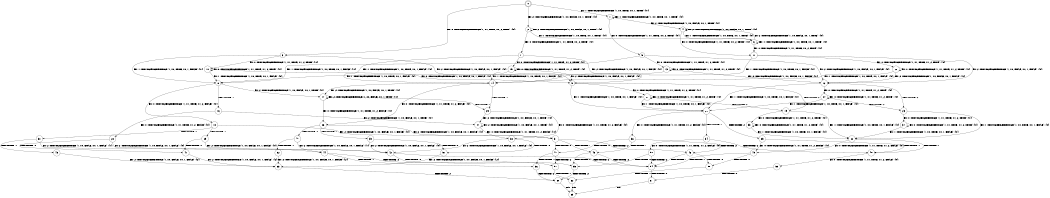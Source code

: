 digraph BCG {
size = "7, 10.5";
center = TRUE;
node [shape = circle];
0 [peripheries = 2];
0 -> 1 [label = "EX !1 !ATOMIC_EXCH_BRANCH (1, +0, TRUE, +0, 1, TRUE) !{0}"];
0 -> 2 [label = "EX !2 !ATOMIC_EXCH_BRANCH (1, +0, FALSE, +0, 1, TRUE) !{0}"];
0 -> 3 [label = "EX !0 !ATOMIC_EXCH_BRANCH (1, +1, TRUE, +0, 2, TRUE) !{0}"];
1 -> 4 [label = "EX !2 !ATOMIC_EXCH_BRANCH (1, +0, FALSE, +0, 1, TRUE) !{0}"];
1 -> 5 [label = "EX !0 !ATOMIC_EXCH_BRANCH (1, +1, TRUE, +0, 2, TRUE) !{0}"];
1 -> 1 [label = "EX !1 !ATOMIC_EXCH_BRANCH (1, +0, TRUE, +0, 1, TRUE) !{0}"];
2 -> 6 [label = "EX !1 !ATOMIC_EXCH_BRANCH (1, +0, TRUE, +0, 1, TRUE) !{0}"];
2 -> 7 [label = "EX !0 !ATOMIC_EXCH_BRANCH (1, +1, TRUE, +0, 2, TRUE) !{0}"];
2 -> 2 [label = "EX !2 !ATOMIC_EXCH_BRANCH (1, +0, FALSE, +0, 1, TRUE) !{0}"];
3 -> 8 [label = "EX !1 !ATOMIC_EXCH_BRANCH (1, +0, TRUE, +0, 1, FALSE) !{0}"];
3 -> 9 [label = "EX !2 !ATOMIC_EXCH_BRANCH (1, +0, FALSE, +0, 1, FALSE) !{0}"];
3 -> 10 [label = "EX !0 !ATOMIC_EXCH_BRANCH (1, +1, TRUE, +1, 2, TRUE) !{0}"];
4 -> 11 [label = "EX !0 !ATOMIC_EXCH_BRANCH (1, +1, TRUE, +0, 2, TRUE) !{0}"];
4 -> 4 [label = "EX !2 !ATOMIC_EXCH_BRANCH (1, +0, FALSE, +0, 1, TRUE) !{0}"];
4 -> 6 [label = "EX !1 !ATOMIC_EXCH_BRANCH (1, +0, TRUE, +0, 1, TRUE) !{0}"];
5 -> 12 [label = "EX !2 !ATOMIC_EXCH_BRANCH (1, +0, FALSE, +0, 1, FALSE) !{0}"];
5 -> 8 [label = "EX !1 !ATOMIC_EXCH_BRANCH (1, +0, TRUE, +0, 1, FALSE) !{0}"];
5 -> 13 [label = "EX !0 !ATOMIC_EXCH_BRANCH (1, +1, TRUE, +1, 2, TRUE) !{0}"];
6 -> 11 [label = "EX !0 !ATOMIC_EXCH_BRANCH (1, +1, TRUE, +0, 2, TRUE) !{0}"];
6 -> 4 [label = "EX !2 !ATOMIC_EXCH_BRANCH (1, +0, FALSE, +0, 1, TRUE) !{0}"];
6 -> 6 [label = "EX !1 !ATOMIC_EXCH_BRANCH (1, +0, TRUE, +0, 1, TRUE) !{0}"];
7 -> 14 [label = "EX !1 !ATOMIC_EXCH_BRANCH (1, +0, TRUE, +0, 1, FALSE) !{0}"];
7 -> 9 [label = "EX !2 !ATOMIC_EXCH_BRANCH (1, +0, FALSE, +0, 1, FALSE) !{0}"];
7 -> 15 [label = "EX !0 !ATOMIC_EXCH_BRANCH (1, +1, TRUE, +1, 2, TRUE) !{0}"];
8 -> 16 [label = "TERMINATE !1"];
8 -> 17 [label = "EX !2 !ATOMIC_EXCH_BRANCH (1, +0, FALSE, +0, 1, TRUE) !{0}"];
8 -> 18 [label = "EX !0 !ATOMIC_EXCH_BRANCH (1, +1, TRUE, +1, 2, FALSE) !{0}"];
9 -> 19 [label = "TERMINATE !2"];
9 -> 20 [label = "EX !1 !ATOMIC_EXCH_BRANCH (1, +0, TRUE, +0, 1, FALSE) !{0}"];
9 -> 21 [label = "EX !0 !ATOMIC_EXCH_BRANCH (1, +1, TRUE, +1, 2, TRUE) !{0}"];
10 -> 8 [label = "EX !1 !ATOMIC_EXCH_BRANCH (1, +0, TRUE, +0, 1, FALSE) !{0}"];
10 -> 9 [label = "EX !2 !ATOMIC_EXCH_BRANCH (1, +0, FALSE, +0, 1, FALSE) !{0}"];
10 -> 10 [label = "EX !0 !ATOMIC_EXCH_BRANCH (1, +1, TRUE, +1, 2, TRUE) !{0}"];
11 -> 12 [label = "EX !2 !ATOMIC_EXCH_BRANCH (1, +0, FALSE, +0, 1, FALSE) !{0}"];
11 -> 14 [label = "EX !1 !ATOMIC_EXCH_BRANCH (1, +0, TRUE, +0, 1, FALSE) !{0}"];
11 -> 22 [label = "EX !0 !ATOMIC_EXCH_BRANCH (1, +1, TRUE, +1, 2, TRUE) !{0}"];
12 -> 23 [label = "TERMINATE !2"];
12 -> 20 [label = "EX !1 !ATOMIC_EXCH_BRANCH (1, +0, TRUE, +0, 1, FALSE) !{0}"];
12 -> 24 [label = "EX !0 !ATOMIC_EXCH_BRANCH (1, +1, TRUE, +1, 2, TRUE) !{0}"];
13 -> 12 [label = "EX !2 !ATOMIC_EXCH_BRANCH (1, +0, FALSE, +0, 1, FALSE) !{0}"];
13 -> 8 [label = "EX !1 !ATOMIC_EXCH_BRANCH (1, +0, TRUE, +0, 1, FALSE) !{0}"];
13 -> 13 [label = "EX !0 !ATOMIC_EXCH_BRANCH (1, +1, TRUE, +1, 2, TRUE) !{0}"];
14 -> 25 [label = "TERMINATE !1"];
14 -> 17 [label = "EX !2 !ATOMIC_EXCH_BRANCH (1, +0, FALSE, +0, 1, TRUE) !{0}"];
14 -> 26 [label = "EX !0 !ATOMIC_EXCH_BRANCH (1, +1, TRUE, +1, 2, FALSE) !{0}"];
15 -> 14 [label = "EX !1 !ATOMIC_EXCH_BRANCH (1, +0, TRUE, +0, 1, FALSE) !{0}"];
15 -> 9 [label = "EX !2 !ATOMIC_EXCH_BRANCH (1, +0, FALSE, +0, 1, FALSE) !{0}"];
15 -> 15 [label = "EX !0 !ATOMIC_EXCH_BRANCH (1, +1, TRUE, +1, 2, TRUE) !{0}"];
16 -> 27 [label = "EX !2 !ATOMIC_EXCH_BRANCH (1, +0, FALSE, +0, 1, TRUE) !{0}"];
16 -> 28 [label = "EX !0 !ATOMIC_EXCH_BRANCH (1, +1, TRUE, +1, 2, FALSE) !{0}"];
17 -> 25 [label = "TERMINATE !1"];
17 -> 17 [label = "EX !2 !ATOMIC_EXCH_BRANCH (1, +0, FALSE, +0, 1, TRUE) !{0}"];
17 -> 26 [label = "EX !0 !ATOMIC_EXCH_BRANCH (1, +1, TRUE, +1, 2, FALSE) !{0}"];
18 -> 29 [label = "TERMINATE !1"];
18 -> 30 [label = "TERMINATE !0"];
18 -> 31 [label = "EX !2 !ATOMIC_EXCH_BRANCH (1, +0, FALSE, +0, 1, FALSE) !{0}"];
19 -> 32 [label = "EX !1 !ATOMIC_EXCH_BRANCH (1, +0, TRUE, +0, 1, FALSE) !{0}"];
19 -> 33 [label = "EX !0 !ATOMIC_EXCH_BRANCH (1, +1, TRUE, +1, 2, TRUE) !{0}"];
20 -> 34 [label = "TERMINATE !1"];
20 -> 35 [label = "TERMINATE !2"];
20 -> 36 [label = "EX !0 !ATOMIC_EXCH_BRANCH (1, +1, TRUE, +1, 2, FALSE) !{0}"];
21 -> 19 [label = "TERMINATE !2"];
21 -> 20 [label = "EX !1 !ATOMIC_EXCH_BRANCH (1, +0, TRUE, +0, 1, FALSE) !{0}"];
21 -> 21 [label = "EX !0 !ATOMIC_EXCH_BRANCH (1, +1, TRUE, +1, 2, TRUE) !{0}"];
22 -> 12 [label = "EX !2 !ATOMIC_EXCH_BRANCH (1, +0, FALSE, +0, 1, FALSE) !{0}"];
22 -> 14 [label = "EX !1 !ATOMIC_EXCH_BRANCH (1, +0, TRUE, +0, 1, FALSE) !{0}"];
22 -> 22 [label = "EX !0 !ATOMIC_EXCH_BRANCH (1, +1, TRUE, +1, 2, TRUE) !{0}"];
23 -> 32 [label = "EX !1 !ATOMIC_EXCH_BRANCH (1, +0, TRUE, +0, 1, FALSE) !{0}"];
23 -> 37 [label = "EX !0 !ATOMIC_EXCH_BRANCH (1, +1, TRUE, +1, 2, TRUE) !{0}"];
24 -> 23 [label = "TERMINATE !2"];
24 -> 20 [label = "EX !1 !ATOMIC_EXCH_BRANCH (1, +0, TRUE, +0, 1, FALSE) !{0}"];
24 -> 24 [label = "EX !0 !ATOMIC_EXCH_BRANCH (1, +1, TRUE, +1, 2, TRUE) !{0}"];
25 -> 27 [label = "EX !2 !ATOMIC_EXCH_BRANCH (1, +0, FALSE, +0, 1, TRUE) !{0}"];
25 -> 38 [label = "EX !0 !ATOMIC_EXCH_BRANCH (1, +1, TRUE, +1, 2, FALSE) !{0}"];
26 -> 39 [label = "TERMINATE !1"];
26 -> 40 [label = "TERMINATE !0"];
26 -> 31 [label = "EX !2 !ATOMIC_EXCH_BRANCH (1, +0, FALSE, +0, 1, FALSE) !{0}"];
27 -> 27 [label = "EX !2 !ATOMIC_EXCH_BRANCH (1, +0, FALSE, +0, 1, TRUE) !{0}"];
27 -> 38 [label = "EX !0 !ATOMIC_EXCH_BRANCH (1, +1, TRUE, +1, 2, FALSE) !{0}"];
28 -> 41 [label = "TERMINATE !0"];
28 -> 42 [label = "EX !2 !ATOMIC_EXCH_BRANCH (1, +0, FALSE, +0, 1, FALSE) !{0}"];
29 -> 41 [label = "TERMINATE !0"];
29 -> 42 [label = "EX !2 !ATOMIC_EXCH_BRANCH (1, +0, FALSE, +0, 1, FALSE) !{0}"];
30 -> 43 [label = "TERMINATE !1"];
30 -> 44 [label = "EX !2 !ATOMIC_EXCH_BRANCH (1, +0, FALSE, +0, 1, FALSE) !{1}"];
31 -> 45 [label = "TERMINATE !1"];
31 -> 46 [label = "TERMINATE !2"];
31 -> 47 [label = "TERMINATE !0"];
32 -> 48 [label = "TERMINATE !1"];
32 -> 49 [label = "EX !0 !ATOMIC_EXCH_BRANCH (1, +1, TRUE, +1, 2, FALSE) !{0}"];
33 -> 32 [label = "EX !1 !ATOMIC_EXCH_BRANCH (1, +0, TRUE, +0, 1, FALSE) !{0}"];
33 -> 33 [label = "EX !0 !ATOMIC_EXCH_BRANCH (1, +1, TRUE, +1, 2, TRUE) !{0}"];
34 -> 48 [label = "TERMINATE !2"];
34 -> 50 [label = "EX !0 !ATOMIC_EXCH_BRANCH (1, +1, TRUE, +1, 2, FALSE) !{0}"];
35 -> 48 [label = "TERMINATE !1"];
35 -> 49 [label = "EX !0 !ATOMIC_EXCH_BRANCH (1, +1, TRUE, +1, 2, FALSE) !{0}"];
36 -> 45 [label = "TERMINATE !1"];
36 -> 46 [label = "TERMINATE !2"];
36 -> 47 [label = "TERMINATE !0"];
37 -> 32 [label = "EX !1 !ATOMIC_EXCH_BRANCH (1, +0, TRUE, +0, 1, FALSE) !{0}"];
37 -> 37 [label = "EX !0 !ATOMIC_EXCH_BRANCH (1, +1, TRUE, +1, 2, TRUE) !{0}"];
38 -> 51 [label = "TERMINATE !0"];
38 -> 42 [label = "EX !2 !ATOMIC_EXCH_BRANCH (1, +0, FALSE, +0, 1, FALSE) !{0}"];
39 -> 51 [label = "TERMINATE !0"];
39 -> 42 [label = "EX !2 !ATOMIC_EXCH_BRANCH (1, +0, FALSE, +0, 1, FALSE) !{0}"];
40 -> 52 [label = "TERMINATE !1"];
40 -> 44 [label = "EX !2 !ATOMIC_EXCH_BRANCH (1, +0, FALSE, +0, 1, FALSE) !{1}"];
41 -> 53 [label = "EX !2 !ATOMIC_EXCH_BRANCH (1, +0, FALSE, +0, 1, FALSE) !{2}"];
42 -> 54 [label = "TERMINATE !2"];
42 -> 55 [label = "TERMINATE !0"];
43 -> 53 [label = "EX !2 !ATOMIC_EXCH_BRANCH (1, +0, FALSE, +0, 1, FALSE) !{2}"];
44 -> 56 [label = "TERMINATE !1"];
44 -> 57 [label = "TERMINATE !2"];
45 -> 54 [label = "TERMINATE !2"];
45 -> 55 [label = "TERMINATE !0"];
46 -> 54 [label = "TERMINATE !1"];
46 -> 58 [label = "TERMINATE !0"];
47 -> 56 [label = "TERMINATE !1"];
47 -> 57 [label = "TERMINATE !2"];
48 -> 59 [label = "EX !0 !ATOMIC_EXCH_BRANCH (1, +1, TRUE, +1, 2, FALSE) !{0}"];
49 -> 54 [label = "TERMINATE !1"];
49 -> 58 [label = "TERMINATE !0"];
50 -> 54 [label = "TERMINATE !2"];
50 -> 55 [label = "TERMINATE !0"];
51 -> 53 [label = "EX !2 !ATOMIC_EXCH_BRANCH (1, +0, FALSE, +0, 1, FALSE) !{2}"];
52 -> 53 [label = "EX !2 !ATOMIC_EXCH_BRANCH (1, +0, FALSE, +0, 1, FALSE) !{2}"];
53 -> 60 [label = "TERMINATE !2"];
54 -> 61 [label = "TERMINATE !0"];
55 -> 60 [label = "TERMINATE !2"];
56 -> 60 [label = "TERMINATE !2"];
57 -> 62 [label = "TERMINATE !1"];
58 -> 62 [label = "TERMINATE !1"];
59 -> 61 [label = "TERMINATE !0"];
60 -> 63 [label = "exit"];
61 -> 63 [label = "exit"];
62 -> 63 [label = "exit"];
}
